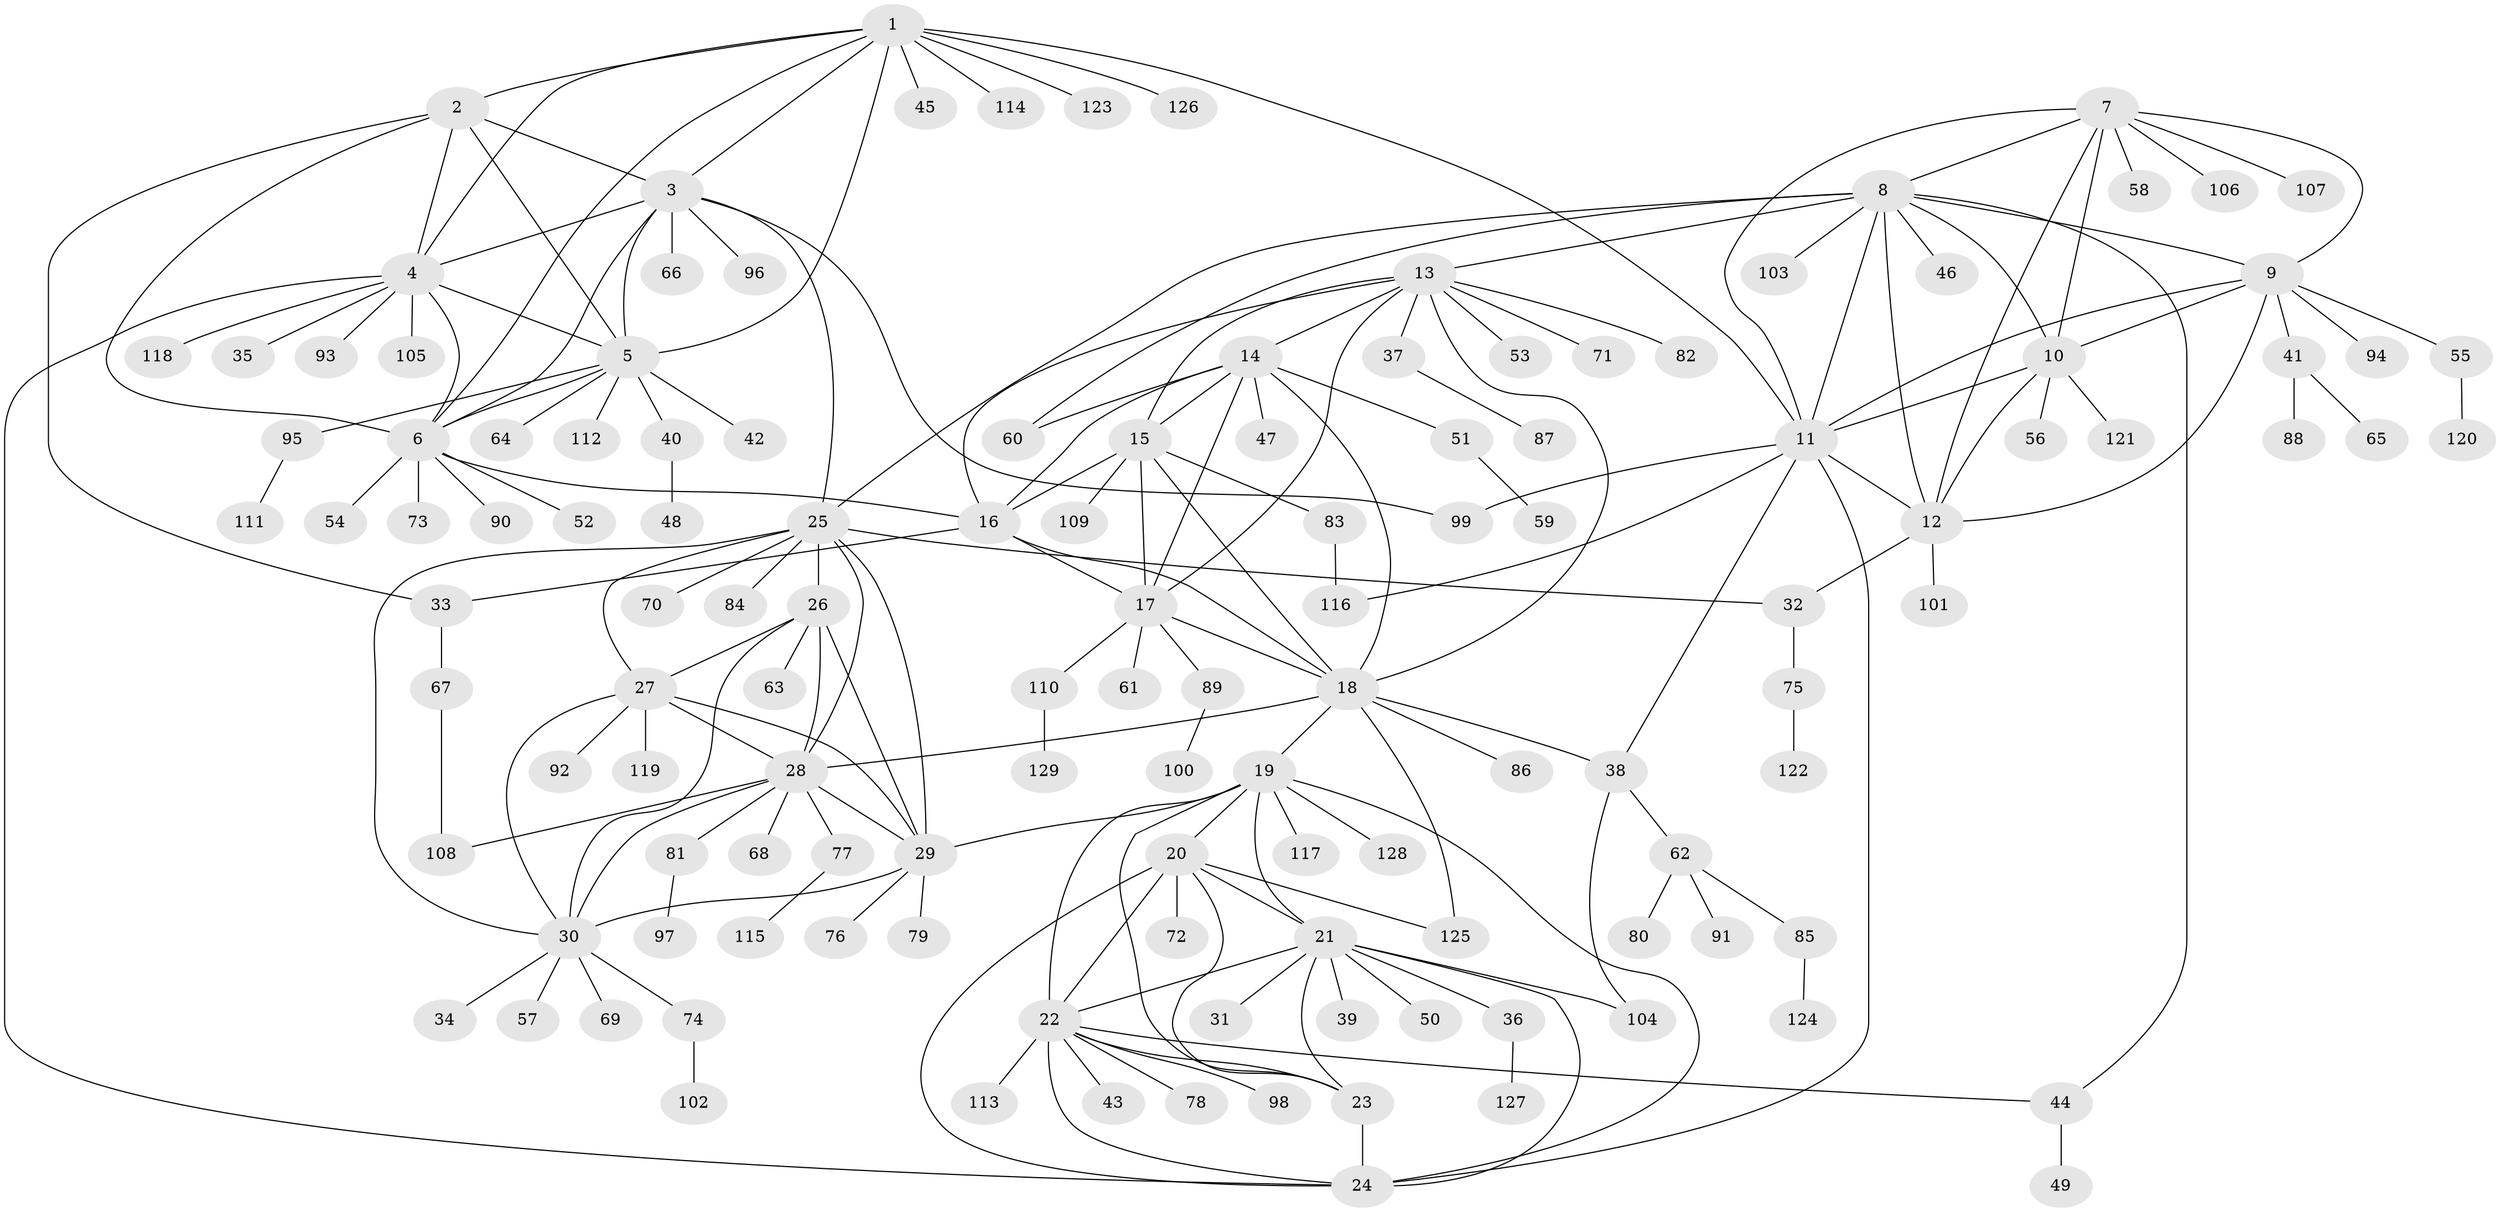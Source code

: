 // Generated by graph-tools (version 1.1) at 2025/37/03/09/25 02:37:10]
// undirected, 129 vertices, 194 edges
graph export_dot {
graph [start="1"]
  node [color=gray90,style=filled];
  1;
  2;
  3;
  4;
  5;
  6;
  7;
  8;
  9;
  10;
  11;
  12;
  13;
  14;
  15;
  16;
  17;
  18;
  19;
  20;
  21;
  22;
  23;
  24;
  25;
  26;
  27;
  28;
  29;
  30;
  31;
  32;
  33;
  34;
  35;
  36;
  37;
  38;
  39;
  40;
  41;
  42;
  43;
  44;
  45;
  46;
  47;
  48;
  49;
  50;
  51;
  52;
  53;
  54;
  55;
  56;
  57;
  58;
  59;
  60;
  61;
  62;
  63;
  64;
  65;
  66;
  67;
  68;
  69;
  70;
  71;
  72;
  73;
  74;
  75;
  76;
  77;
  78;
  79;
  80;
  81;
  82;
  83;
  84;
  85;
  86;
  87;
  88;
  89;
  90;
  91;
  92;
  93;
  94;
  95;
  96;
  97;
  98;
  99;
  100;
  101;
  102;
  103;
  104;
  105;
  106;
  107;
  108;
  109;
  110;
  111;
  112;
  113;
  114;
  115;
  116;
  117;
  118;
  119;
  120;
  121;
  122;
  123;
  124;
  125;
  126;
  127;
  128;
  129;
  1 -- 2;
  1 -- 3;
  1 -- 4;
  1 -- 5;
  1 -- 6;
  1 -- 11;
  1 -- 45;
  1 -- 114;
  1 -- 123;
  1 -- 126;
  2 -- 3;
  2 -- 4;
  2 -- 5;
  2 -- 6;
  2 -- 33;
  3 -- 4;
  3 -- 5;
  3 -- 6;
  3 -- 25;
  3 -- 66;
  3 -- 96;
  3 -- 99;
  4 -- 5;
  4 -- 6;
  4 -- 24;
  4 -- 35;
  4 -- 93;
  4 -- 105;
  4 -- 118;
  5 -- 6;
  5 -- 40;
  5 -- 42;
  5 -- 64;
  5 -- 95;
  5 -- 112;
  6 -- 16;
  6 -- 52;
  6 -- 54;
  6 -- 73;
  6 -- 90;
  7 -- 8;
  7 -- 9;
  7 -- 10;
  7 -- 11;
  7 -- 12;
  7 -- 58;
  7 -- 106;
  7 -- 107;
  8 -- 9;
  8 -- 10;
  8 -- 11;
  8 -- 12;
  8 -- 13;
  8 -- 25;
  8 -- 44;
  8 -- 46;
  8 -- 60;
  8 -- 103;
  9 -- 10;
  9 -- 11;
  9 -- 12;
  9 -- 41;
  9 -- 55;
  9 -- 94;
  10 -- 11;
  10 -- 12;
  10 -- 56;
  10 -- 121;
  11 -- 12;
  11 -- 24;
  11 -- 38;
  11 -- 99;
  11 -- 116;
  12 -- 32;
  12 -- 101;
  13 -- 14;
  13 -- 15;
  13 -- 16;
  13 -- 17;
  13 -- 18;
  13 -- 37;
  13 -- 53;
  13 -- 71;
  13 -- 82;
  14 -- 15;
  14 -- 16;
  14 -- 17;
  14 -- 18;
  14 -- 47;
  14 -- 51;
  14 -- 60;
  15 -- 16;
  15 -- 17;
  15 -- 18;
  15 -- 83;
  15 -- 109;
  16 -- 17;
  16 -- 18;
  16 -- 33;
  17 -- 18;
  17 -- 61;
  17 -- 89;
  17 -- 110;
  18 -- 19;
  18 -- 28;
  18 -- 38;
  18 -- 86;
  18 -- 125;
  19 -- 20;
  19 -- 21;
  19 -- 22;
  19 -- 23;
  19 -- 24;
  19 -- 29;
  19 -- 117;
  19 -- 128;
  20 -- 21;
  20 -- 22;
  20 -- 23;
  20 -- 24;
  20 -- 72;
  20 -- 125;
  21 -- 22;
  21 -- 23;
  21 -- 24;
  21 -- 31;
  21 -- 36;
  21 -- 39;
  21 -- 50;
  21 -- 104;
  22 -- 23;
  22 -- 24;
  22 -- 43;
  22 -- 44;
  22 -- 78;
  22 -- 98;
  22 -- 113;
  23 -- 24;
  25 -- 26;
  25 -- 27;
  25 -- 28;
  25 -- 29;
  25 -- 30;
  25 -- 32;
  25 -- 70;
  25 -- 84;
  26 -- 27;
  26 -- 28;
  26 -- 29;
  26 -- 30;
  26 -- 63;
  27 -- 28;
  27 -- 29;
  27 -- 30;
  27 -- 92;
  27 -- 119;
  28 -- 29;
  28 -- 30;
  28 -- 68;
  28 -- 77;
  28 -- 81;
  28 -- 108;
  29 -- 30;
  29 -- 76;
  29 -- 79;
  30 -- 34;
  30 -- 57;
  30 -- 69;
  30 -- 74;
  32 -- 75;
  33 -- 67;
  36 -- 127;
  37 -- 87;
  38 -- 62;
  38 -- 104;
  40 -- 48;
  41 -- 65;
  41 -- 88;
  44 -- 49;
  51 -- 59;
  55 -- 120;
  62 -- 80;
  62 -- 85;
  62 -- 91;
  67 -- 108;
  74 -- 102;
  75 -- 122;
  77 -- 115;
  81 -- 97;
  83 -- 116;
  85 -- 124;
  89 -- 100;
  95 -- 111;
  110 -- 129;
}
